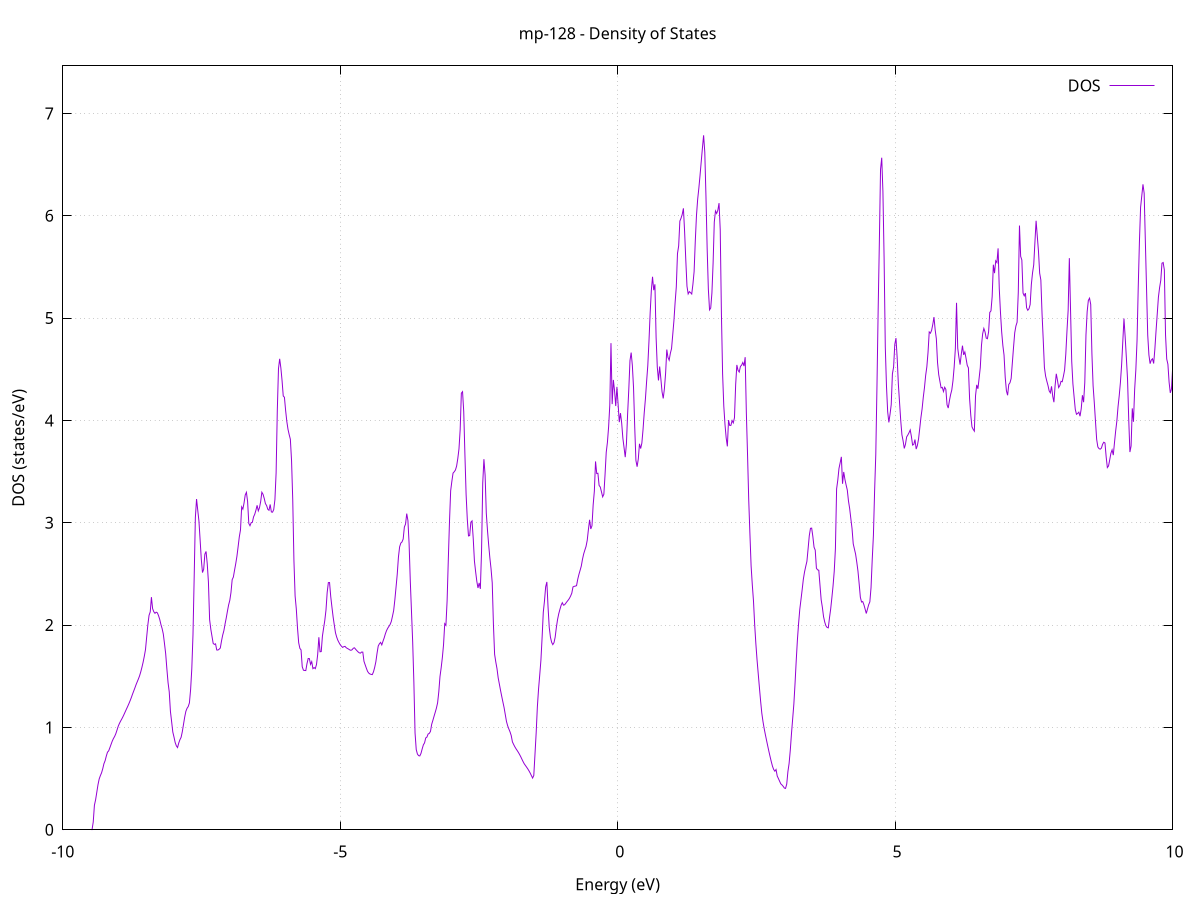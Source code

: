 set title 'mp-128 - Density of States'
set xlabel 'Energy (eV)'
set ylabel 'DOS (states/eV)'
set grid
set xrange [-10:10]
set yrange [0:7.465]
set xzeroaxis lt -1
set terminal png size 800,600
set output 'mp-128_dos_gnuplot.png'
plot '-' using 1:2 with lines title 'DOS'
-23.619200 0.000000
-23.597800 0.000000
-23.576400 0.000000
-23.555000 0.000000
-23.533600 0.000000
-23.512200 0.000000
-23.490800 0.000000
-23.469400 0.000000
-23.448000 0.000000
-23.426600 0.000000
-23.405200 0.000000
-23.383800 0.000000
-23.362400 0.000000
-23.341000 0.000000
-23.319600 0.000000
-23.298200 0.000000
-23.276800 0.000000
-23.255400 0.000000
-23.234000 0.000000
-23.212600 0.000000
-23.191200 0.000000
-23.169800 0.000000
-23.148400 0.000000
-23.127000 0.000000
-23.105600 0.000000
-23.084200 0.000000
-23.062800 0.000000
-23.041400 0.000000
-23.020000 0.000000
-22.998600 0.000000
-22.977200 0.000000
-22.955800 0.000000
-22.934400 0.000000
-22.913000 0.000000
-22.891600 0.000000
-22.870200 0.000000
-22.848800 0.000000
-22.827400 0.000000
-22.806000 0.000000
-22.784600 0.000000
-22.763200 0.000000
-22.741800 0.000000
-22.720400 0.000000
-22.699000 0.000000
-22.677600 0.000000
-22.656200 0.000000
-22.634800 0.000000
-22.613400 0.000000
-22.592000 0.000000
-22.570600 0.000000
-22.549200 0.000000
-22.527800 0.000000
-22.506400 0.000000
-22.485000 0.000000
-22.463600 0.000000
-22.442100 0.000000
-22.420700 0.000000
-22.399300 0.000000
-22.377900 0.000000
-22.356500 0.000000
-22.335100 0.000000
-22.313700 0.000000
-22.292300 0.000000
-22.270900 0.000000
-22.249500 0.000000
-22.228100 0.000000
-22.206700 0.000000
-22.185300 0.000000
-22.163900 0.000000
-22.142500 0.000000
-22.121100 0.000000
-22.099700 0.000000
-22.078300 0.000000
-22.056900 0.000000
-22.035500 0.000000
-22.014100 0.000000
-21.992700 0.000000
-21.971300 0.000000
-21.949900 0.000000
-21.928500 0.000000
-21.907100 0.000000
-21.885700 0.000000
-21.864300 0.000000
-21.842900 0.000000
-21.821500 0.000000
-21.800100 0.000000
-21.778700 0.000000
-21.757300 0.000000
-21.735900 0.000000
-21.714500 0.000000
-21.693100 0.000000
-21.671700 772.747300
-21.650300 175.035400
-21.628900 178.750100
-21.607500 150.218900
-21.586100 130.781100
-21.564700 285.942600
-21.543300 324.151100
-21.521900 216.958100
-21.500500 265.877500
-21.479100 305.743000
-21.457700 265.189000
-21.436300 198.779400
-21.414900 273.820800
-21.393500 329.579700
-21.372100 264.710100
-21.350700 0.000000
-21.329300 0.000000
-21.307900 0.000000
-21.286500 0.000000
-21.265100 0.000000
-21.243700 0.000000
-21.222200 0.000000
-21.200800 0.000000
-21.179400 0.000000
-21.158000 0.000000
-21.136600 0.000000
-21.115200 0.000000
-21.093800 0.000000
-21.072400 0.000000
-21.051000 0.000000
-21.029600 0.000000
-21.008200 0.000000
-20.986800 0.000000
-20.965400 0.000000
-20.944000 0.000000
-20.922600 0.000000
-20.901200 0.000000
-20.879800 0.000000
-20.858400 0.000000
-20.837000 0.000000
-20.815600 0.000000
-20.794200 0.000000
-20.772800 0.000000
-20.751400 0.000000
-20.730000 0.000000
-20.708600 0.000000
-20.687200 0.000000
-20.665800 0.000000
-20.644400 0.000000
-20.623000 0.000000
-20.601600 0.000000
-20.580200 0.000000
-20.558800 0.000000
-20.537400 0.000000
-20.516000 0.000000
-20.494600 0.000000
-20.473200 0.000000
-20.451800 0.000000
-20.430400 0.000000
-20.409000 0.000000
-20.387600 0.000000
-20.366200 0.000000
-20.344800 0.000000
-20.323400 0.000000
-20.302000 0.000000
-20.280600 0.000000
-20.259200 0.000000
-20.237800 0.000000
-20.216400 0.000000
-20.195000 0.000000
-20.173600 0.000000
-20.152200 0.000000
-20.130800 0.000000
-20.109400 0.000000
-20.088000 0.000000
-20.066600 0.000000
-20.045200 0.000000
-20.023800 0.000000
-20.002400 0.000000
-19.980900 0.000000
-19.959500 0.000000
-19.938100 0.000000
-19.916700 0.000000
-19.895300 0.000000
-19.873900 0.000000
-19.852500 0.000000
-19.831100 0.000000
-19.809700 0.000000
-19.788300 0.000000
-19.766900 0.000000
-19.745500 0.000000
-19.724100 0.000000
-19.702700 0.000000
-19.681300 0.000000
-19.659900 0.000000
-19.638500 0.000000
-19.617100 0.000000
-19.595700 0.000000
-19.574300 0.000000
-19.552900 0.000000
-19.531500 0.000000
-19.510100 0.000000
-19.488700 0.000000
-19.467300 0.000000
-19.445900 0.000000
-19.424500 0.000000
-19.403100 0.000000
-19.381700 0.000000
-19.360300 0.000000
-19.338900 0.000000
-19.317500 0.000000
-19.296100 0.000000
-19.274700 0.000000
-19.253300 0.000000
-19.231900 0.000000
-19.210500 0.000000
-19.189100 0.000000
-19.167700 0.000000
-19.146300 0.000000
-19.124900 0.000000
-19.103500 0.000000
-19.082100 0.000000
-19.060700 0.000000
-19.039300 0.000000
-19.017900 0.000000
-18.996500 0.000000
-18.975100 0.000000
-18.953700 0.000000
-18.932300 0.000000
-18.910900 0.000000
-18.889500 0.000000
-18.868100 0.000000
-18.846700 0.000000
-18.825300 0.000000
-18.803900 0.000000
-18.782500 0.000000
-18.761000 0.000000
-18.739600 0.000000
-18.718200 0.000000
-18.696800 0.000000
-18.675400 0.000000
-18.654000 0.000000
-18.632600 0.000000
-18.611200 0.000000
-18.589800 0.000000
-18.568400 0.000000
-18.547000 0.000000
-18.525600 0.000000
-18.504200 0.000000
-18.482800 0.000000
-18.461400 0.000000
-18.440000 0.000000
-18.418600 0.000000
-18.397200 0.000000
-18.375800 0.000000
-18.354400 0.000000
-18.333000 0.000000
-18.311600 0.000000
-18.290200 0.000000
-18.268800 0.000000
-18.247400 0.000000
-18.226000 0.000000
-18.204600 0.000000
-18.183200 0.000000
-18.161800 0.000000
-18.140400 0.000000
-18.119000 0.000000
-18.097600 0.000000
-18.076200 0.000000
-18.054800 0.000000
-18.033400 0.000000
-18.012000 0.000000
-17.990600 0.000000
-17.969200 0.000000
-17.947800 0.000000
-17.926400 0.000000
-17.905000 0.000000
-17.883600 0.000000
-17.862200 0.000000
-17.840800 0.000000
-17.819400 0.000000
-17.798000 0.000000
-17.776600 0.000000
-17.755200 0.000000
-17.733800 0.000000
-17.712400 0.000000
-17.691000 0.000000
-17.669600 0.000000
-17.648200 0.000000
-17.626800 0.000000
-17.605400 0.000000
-17.584000 0.000000
-17.562600 0.000000
-17.541200 0.000000
-17.519700 0.000000
-17.498300 0.000000
-17.476900 0.000000
-17.455500 0.000000
-17.434100 0.000000
-17.412700 0.000000
-17.391300 0.000000
-17.369900 0.000000
-17.348500 0.000000
-17.327100 0.000000
-17.305700 0.000000
-17.284300 0.000000
-17.262900 0.000000
-17.241500 0.000000
-17.220100 0.000000
-17.198700 0.000000
-17.177300 0.000000
-17.155900 0.000000
-17.134500 0.000000
-17.113100 0.000000
-17.091700 0.000000
-17.070300 0.000000
-17.048900 0.000000
-17.027500 0.000000
-17.006100 0.000000
-16.984700 0.000000
-16.963300 0.000000
-16.941900 0.000000
-16.920500 0.000000
-16.899100 0.000000
-16.877700 0.000000
-16.856300 0.000000
-16.834900 0.000000
-16.813500 0.000000
-16.792100 0.000000
-16.770700 0.000000
-16.749300 0.000000
-16.727900 0.000000
-16.706500 0.000000
-16.685100 0.000000
-16.663700 0.000000
-16.642300 0.000000
-16.620900 0.000000
-16.599500 0.000000
-16.578100 0.000000
-16.556700 0.000000
-16.535300 0.000000
-16.513900 0.000000
-16.492500 0.000000
-16.471100 0.000000
-16.449700 0.000000
-16.428300 0.000000
-16.406900 0.000000
-16.385500 0.000000
-16.364100 0.000000
-16.342700 0.000000
-16.321300 0.000000
-16.299900 0.000000
-16.278400 0.000000
-16.257000 0.000000
-16.235600 0.000000
-16.214200 0.000000
-16.192800 0.000000
-16.171400 0.000000
-16.150000 0.000000
-16.128600 0.000000
-16.107200 0.000000
-16.085800 0.000000
-16.064400 0.000000
-16.043000 0.000000
-16.021600 0.000000
-16.000200 0.000000
-15.978800 0.000000
-15.957400 0.000000
-15.936000 0.000000
-15.914600 0.000000
-15.893200 0.000000
-15.871800 0.000000
-15.850400 0.000000
-15.829000 0.000000
-15.807600 0.000000
-15.786200 0.000000
-15.764800 0.000000
-15.743400 0.000000
-15.722000 0.000000
-15.700600 0.000000
-15.679200 0.000000
-15.657800 0.000000
-15.636400 0.000000
-15.615000 0.000000
-15.593600 0.000000
-15.572200 0.000000
-15.550800 0.000000
-15.529400 0.000000
-15.508000 0.000000
-15.486600 0.000000
-15.465200 0.000000
-15.443800 0.000000
-15.422400 0.000000
-15.401000 0.000000
-15.379600 0.000000
-15.358200 0.000000
-15.336800 0.000000
-15.315400 0.000000
-15.294000 0.000000
-15.272600 0.000000
-15.251200 0.000000
-15.229800 0.000000
-15.208400 0.000000
-15.187000 0.000000
-15.165600 0.000000
-15.144200 0.000000
-15.122800 0.000000
-15.101400 0.000000
-15.080000 0.000000
-15.058500 0.000000
-15.037100 0.000000
-15.015700 0.000000
-14.994300 0.000000
-14.972900 0.000000
-14.951500 0.000000
-14.930100 0.000000
-14.908700 0.000000
-14.887300 0.000000
-14.865900 0.000000
-14.844500 0.000000
-14.823100 0.000000
-14.801700 0.000000
-14.780300 0.000000
-14.758900 0.000000
-14.737500 0.000000
-14.716100 0.000000
-14.694700 0.000000
-14.673300 0.000000
-14.651900 0.000000
-14.630500 0.000000
-14.609100 0.000000
-14.587700 0.000000
-14.566300 0.000000
-14.544900 0.000000
-14.523500 0.000000
-14.502100 0.000000
-14.480700 0.000000
-14.459300 0.000000
-14.437900 0.000000
-14.416500 0.000000
-14.395100 0.000000
-14.373700 0.000000
-14.352300 0.000000
-14.330900 0.000000
-14.309500 0.000000
-14.288100 0.000000
-14.266700 0.000000
-14.245300 0.000000
-14.223900 0.000000
-14.202500 0.000000
-14.181100 0.000000
-14.159700 0.000000
-14.138300 0.000000
-14.116900 0.000000
-14.095500 0.000000
-14.074100 0.000000
-14.052700 0.000000
-14.031300 0.000000
-14.009900 0.000000
-13.988500 0.000000
-13.967100 0.000000
-13.945700 0.000000
-13.924300 0.000000
-13.902900 0.000000
-13.881500 0.000000
-13.860100 0.000000
-13.838700 0.000000
-13.817200 0.000000
-13.795800 0.000000
-13.774400 0.000000
-13.753000 0.000000
-13.731600 0.000000
-13.710200 0.000000
-13.688800 0.000000
-13.667400 0.000000
-13.646000 0.000000
-13.624600 0.000000
-13.603200 0.000000
-13.581800 0.000000
-13.560400 0.000000
-13.539000 0.000000
-13.517600 0.000000
-13.496200 0.000000
-13.474800 0.000000
-13.453400 0.000000
-13.432000 0.000000
-13.410600 0.000000
-13.389200 0.000000
-13.367800 0.000000
-13.346400 0.000000
-13.325000 0.000000
-13.303600 0.000000
-13.282200 0.000000
-13.260800 0.000000
-13.239400 0.000000
-13.218000 0.000000
-13.196600 0.000000
-13.175200 0.000000
-13.153800 0.000000
-13.132400 0.000000
-13.111000 0.000000
-13.089600 0.000000
-13.068200 0.000000
-13.046800 0.000000
-13.025400 0.000000
-13.004000 0.000000
-12.982600 0.000000
-12.961200 0.000000
-12.939800 0.000000
-12.918400 0.000000
-12.897000 0.000000
-12.875600 0.000000
-12.854200 0.000000
-12.832800 0.000000
-12.811400 0.000000
-12.790000 0.000000
-12.768600 0.000000
-12.747200 0.000000
-12.725800 0.000000
-12.704400 0.000000
-12.683000 0.000000
-12.661600 0.000000
-12.640200 0.000000
-12.618800 0.000000
-12.597300 0.000000
-12.575900 0.000000
-12.554500 0.000000
-12.533100 0.000000
-12.511700 0.000000
-12.490300 0.000000
-12.468900 0.000000
-12.447500 0.000000
-12.426100 0.000000
-12.404700 0.000000
-12.383300 0.000000
-12.361900 0.000000
-12.340500 0.000000
-12.319100 0.000000
-12.297700 0.000000
-12.276300 0.000000
-12.254900 0.000000
-12.233500 0.000000
-12.212100 0.000000
-12.190700 0.000000
-12.169300 0.000000
-12.147900 0.000000
-12.126500 0.000000
-12.105100 0.000000
-12.083700 0.000000
-12.062300 0.000000
-12.040900 0.000000
-12.019500 0.000000
-11.998100 0.000000
-11.976700 0.000000
-11.955300 0.000000
-11.933900 0.000000
-11.912500 0.000000
-11.891100 0.000000
-11.869700 0.000000
-11.848300 0.000000
-11.826900 0.000000
-11.805500 0.000000
-11.784100 0.000000
-11.762700 0.000000
-11.741300 0.000000
-11.719900 0.000000
-11.698500 0.000000
-11.677100 0.000000
-11.655700 0.000000
-11.634300 0.000000
-11.612900 0.000000
-11.591500 0.000000
-11.570100 0.000000
-11.548700 0.000000
-11.527300 0.000000
-11.505900 0.000000
-11.484500 0.000000
-11.463100 0.000000
-11.441700 0.000000
-11.420300 0.000000
-11.398900 0.000000
-11.377500 0.000000
-11.356000 0.000000
-11.334600 0.000000
-11.313200 0.000000
-11.291800 0.000000
-11.270400 0.000000
-11.249000 0.000000
-11.227600 0.000000
-11.206200 0.000000
-11.184800 0.000000
-11.163400 0.000000
-11.142000 0.000000
-11.120600 0.000000
-11.099200 0.000000
-11.077800 0.000000
-11.056400 0.000000
-11.035000 0.000000
-11.013600 0.000000
-10.992200 0.000000
-10.970800 0.000000
-10.949400 0.000000
-10.928000 0.000000
-10.906600 0.000000
-10.885200 0.000000
-10.863800 0.000000
-10.842400 0.000000
-10.821000 0.000000
-10.799600 0.000000
-10.778200 0.000000
-10.756800 0.000000
-10.735400 0.000000
-10.714000 0.000000
-10.692600 0.000000
-10.671200 0.000000
-10.649800 0.000000
-10.628400 0.000000
-10.607000 0.000000
-10.585600 0.000000
-10.564200 0.000000
-10.542800 0.000000
-10.521400 0.000000
-10.500000 0.000000
-10.478600 0.000000
-10.457200 0.000000
-10.435800 0.000000
-10.414400 0.000000
-10.393000 0.000000
-10.371600 0.000000
-10.350200 0.000000
-10.328800 0.000000
-10.307400 0.000000
-10.286000 0.000000
-10.264600 0.000000
-10.243200 0.000000
-10.221800 0.000000
-10.200400 0.000000
-10.179000 0.000000
-10.157600 0.000000
-10.136200 0.000000
-10.114700 0.000000
-10.093300 0.000000
-10.071900 0.000000
-10.050500 0.000000
-10.029100 0.000000
-10.007700 0.000000
-9.986300 0.000000
-9.964900 0.000000
-9.943500 0.000000
-9.922100 0.000000
-9.900700 0.000000
-9.879300 0.000000
-9.857900 0.000000
-9.836500 0.000000
-9.815100 0.000000
-9.793700 0.000000
-9.772300 0.000000
-9.750900 0.000000
-9.729500 0.000000
-9.708100 0.000000
-9.686700 0.000000
-9.665300 0.000000
-9.643900 0.000000
-9.622500 0.000000
-9.601100 0.000000
-9.579700 0.000000
-9.558300 0.000000
-9.536900 0.000000
-9.515500 0.000000
-9.494100 0.000000
-9.472700 0.001800
-9.451300 0.075800
-9.429900 0.240300
-9.408500 0.293500
-9.387100 0.366700
-9.365700 0.440400
-9.344300 0.496300
-9.322900 0.528800
-9.301500 0.556100
-9.280100 0.596200
-9.258700 0.645600
-9.237300 0.675000
-9.215900 0.719800
-9.194500 0.758300
-9.173100 0.771100
-9.151700 0.801900
-9.130300 0.834100
-9.108900 0.865900
-9.087500 0.891300
-9.066100 0.911700
-9.044700 0.938400
-9.023300 0.973200
-9.001900 1.010500
-8.980500 1.037900
-8.959100 1.061300
-8.937700 1.081800
-8.916300 1.104400
-8.894800 1.129100
-8.873400 1.154900
-8.852000 1.180300
-8.830600 1.205300
-8.809200 1.231700
-8.787800 1.259900
-8.766400 1.289500
-8.745000 1.322600
-8.723600 1.353200
-8.702200 1.383900
-8.680800 1.416100
-8.659400 1.444900
-8.638000 1.472900
-8.616600 1.503700
-8.595200 1.542500
-8.573800 1.587600
-8.552400 1.637400
-8.531000 1.695500
-8.509600 1.760600
-8.488200 1.884300
-8.466800 2.003800
-8.445400 2.095800
-8.424000 2.129100
-8.402600 2.273300
-8.381200 2.160800
-8.359800 2.130600
-8.338400 2.115100
-8.317000 2.126400
-8.295600 2.120300
-8.274200 2.092300
-8.252800 2.055200
-8.231400 2.005600
-8.210000 1.966300
-8.188600 1.913200
-8.167200 1.819500
-8.145800 1.721100
-8.124400 1.573300
-8.103000 1.438800
-8.081600 1.347900
-8.060200 1.156900
-8.038800 1.057500
-8.017400 0.955400
-7.996000 0.906600
-7.974600 0.852500
-7.953200 0.820000
-7.931800 0.803500
-7.910400 0.847500
-7.889000 0.879900
-7.867600 0.903300
-7.846200 0.957800
-7.824800 1.028600
-7.803400 1.100200
-7.782000 1.157200
-7.760600 1.187000
-7.739200 1.204400
-7.717800 1.240600
-7.696400 1.369700
-7.675000 1.574400
-7.653500 1.905600
-7.632100 2.467600
-7.610700 3.051300
-7.589300 3.232000
-7.567900 3.123600
-7.546500 3.017700
-7.525100 2.833600
-7.503700 2.642600
-7.482300 2.513500
-7.460900 2.545800
-7.439500 2.693700
-7.418100 2.719800
-7.396700 2.600100
-7.375300 2.421300
-7.353900 2.054300
-7.332500 1.960800
-7.311100 1.890900
-7.289700 1.821300
-7.268300 1.811500
-7.246900 1.816900
-7.225500 1.757000
-7.204100 1.756200
-7.182700 1.764100
-7.161300 1.775900
-7.139900 1.844000
-7.118500 1.901700
-7.097100 1.945100
-7.075700 2.010600
-7.054300 2.069300
-7.032900 2.135500
-7.011500 2.197000
-6.990100 2.242100
-6.968700 2.319500
-6.947300 2.444100
-6.925900 2.469300
-6.904500 2.536700
-6.883100 2.600000
-6.861700 2.672600
-6.840300 2.765400
-6.818900 2.862000
-6.797500 2.930000
-6.776100 3.155400
-6.754700 3.133300
-6.733300 3.193800
-6.711900 3.272100
-6.690500 3.297800
-6.669100 3.206500
-6.647700 2.993100
-6.626300 2.971400
-6.604900 3.000800
-6.583500 3.004800
-6.562100 3.057500
-6.540700 3.082900
-6.519300 3.122800
-6.497900 3.171000
-6.476500 3.116600
-6.455100 3.147100
-6.433600 3.207900
-6.412200 3.298400
-6.390800 3.278200
-6.369400 3.237900
-6.348000 3.187500
-6.326600 3.168200
-6.305200 3.131700
-6.283800 3.122000
-6.262400 3.179100
-6.241000 3.105800
-6.219600 3.103700
-6.198200 3.129200
-6.176800 3.227100
-6.155400 3.487600
-6.134000 4.096200
-6.112600 4.506800
-6.091200 4.602200
-6.069800 4.513200
-6.048400 4.390800
-6.027000 4.239600
-6.005600 4.226600
-5.984200 4.098700
-5.962800 3.991400
-5.941400 3.914400
-5.920000 3.861500
-5.898600 3.816300
-5.877200 3.607500
-5.855800 3.227800
-5.834400 2.632500
-5.813000 2.284300
-5.791600 2.158600
-5.770200 1.975200
-5.748800 1.828100
-5.727400 1.773100
-5.706000 1.757700
-5.684600 1.593500
-5.663200 1.559600
-5.641800 1.556800
-5.620400 1.555800
-5.599000 1.623600
-5.577600 1.673600
-5.556200 1.673100
-5.534800 1.616200
-5.513400 1.643000
-5.492000 1.574700
-5.470600 1.585000
-5.449200 1.574600
-5.427800 1.614500
-5.406400 1.711500
-5.385000 1.881700
-5.363600 1.739500
-5.342200 1.741300
-5.320800 1.892200
-5.299400 1.970700
-5.278000 2.045400
-5.256600 2.146400
-5.235200 2.318200
-5.213800 2.415400
-5.192300 2.416200
-5.170900 2.278600
-5.149500 2.176800
-5.128100 2.080900
-5.106700 2.000700
-5.085300 1.924900
-5.063900 1.883400
-5.042500 1.851400
-5.021100 1.828700
-4.999700 1.808100
-4.978300 1.794100
-4.956900 1.782500
-4.935500 1.789000
-4.914100 1.792300
-4.892700 1.779600
-4.871300 1.771800
-4.849900 1.765900
-4.828500 1.757800
-4.807100 1.753700
-4.785700 1.759400
-4.764300 1.774300
-4.742900 1.778100
-4.721500 1.763700
-4.700100 1.750700
-4.678700 1.738600
-4.657300 1.729200
-4.635900 1.726100
-4.614500 1.736800
-4.593100 1.736300
-4.571700 1.646100
-4.550300 1.611800
-4.528900 1.578900
-4.507500 1.548200
-4.486100 1.531400
-4.464700 1.522500
-4.443300 1.518600
-4.421900 1.516300
-4.400500 1.543200
-4.379100 1.586400
-4.357700 1.641600
-4.336300 1.724800
-4.314900 1.795800
-4.293500 1.817800
-4.272100 1.831100
-4.250700 1.806800
-4.229300 1.842400
-4.207900 1.874900
-4.186500 1.914700
-4.165100 1.946400
-4.143700 1.969700
-4.122300 1.987800
-4.100900 2.006200
-4.079500 2.035500
-4.058100 2.087200
-4.036700 2.142700
-4.015300 2.247500
-3.993900 2.370400
-3.972400 2.496600
-3.951000 2.663300
-3.929600 2.764200
-3.908200 2.801400
-3.886800 2.812300
-3.865400 2.841000
-3.844000 2.957800
-3.822600 2.987900
-3.801200 3.089500
-3.779800 3.022000
-3.758400 2.793400
-3.737000 2.428900
-3.715600 2.133800
-3.694200 1.836300
-3.672800 1.445800
-3.651400 0.946300
-3.630000 0.783900
-3.608600 0.739800
-3.587200 0.724500
-3.565800 0.721600
-3.544400 0.746400
-3.523000 0.789900
-3.501600 0.829600
-3.480200 0.849100
-3.458800 0.897500
-3.437400 0.905700
-3.416000 0.935800
-3.394600 0.941900
-3.373200 0.961600
-3.351800 1.030000
-3.330400 1.068600
-3.309000 1.108900
-3.287600 1.148200
-3.266200 1.188900
-3.244800 1.241300
-3.223400 1.347100
-3.202000 1.497000
-3.180600 1.582700
-3.159200 1.683100
-3.137800 1.808600
-3.116400 2.014100
-3.095000 1.998300
-3.073600 2.237200
-3.052200 2.633500
-3.030800 3.009200
-3.009400 3.313500
-2.988000 3.405100
-2.966600 3.485100
-2.945200 3.498400
-2.923800 3.515300
-2.902400 3.554100
-2.881000 3.627500
-2.859600 3.722400
-2.838200 3.909900
-2.816800 4.266400
-2.795400 4.281100
-2.774000 4.087300
-2.752600 3.665400
-2.731100 3.276600
-2.709700 3.033400
-2.688300 2.871700
-2.666900 2.874800
-2.645500 3.005700
-2.624100 3.018600
-2.602700 2.845900
-2.581300 2.626500
-2.559900 2.523600
-2.538500 2.429200
-2.517100 2.362800
-2.495700 2.412200
-2.474300 2.354200
-2.452900 2.723900
-2.431500 3.387200
-2.410100 3.621500
-2.388700 3.465200
-2.367300 3.094500
-2.345900 2.925700
-2.324500 2.785400
-2.303100 2.657400
-2.281700 2.550700
-2.260300 2.413000
-2.238900 2.008900
-2.217500 1.714800
-2.196100 1.639600
-2.174700 1.575400
-2.153300 1.485700
-2.131900 1.423800
-2.110500 1.362000
-2.089100 1.303600
-2.067700 1.247700
-2.046300 1.192700
-2.024900 1.125200
-2.003500 1.057900
-1.982100 1.016000
-1.960700 0.984700
-1.939300 0.956600
-1.917900 0.920600
-1.896500 0.859000
-1.875100 0.834500
-1.853700 0.811800
-1.832300 0.792300
-1.810900 0.774800
-1.789500 0.756500
-1.768100 0.736300
-1.746700 0.714100
-1.725300 0.689800
-1.703900 0.665600
-1.682500 0.644000
-1.661100 0.627700
-1.639700 0.611100
-1.618300 0.593900
-1.596900 0.574800
-1.575500 0.553300
-1.554100 0.529100
-1.532700 0.505400
-1.511300 0.530800
-1.489800 0.737800
-1.468400 0.948200
-1.447000 1.200100
-1.425600 1.374800
-1.404200 1.512400
-1.382800 1.657400
-1.361400 1.879400
-1.340000 2.125600
-1.318600 2.236500
-1.297200 2.374400
-1.275800 2.421900
-1.254400 2.177600
-1.233000 1.979000
-1.211600 1.883400
-1.190200 1.833000
-1.168800 1.809400
-1.147400 1.828100
-1.126000 1.882300
-1.104600 1.977400
-1.083200 2.053700
-1.061800 2.110600
-1.040400 2.153700
-1.019000 2.193600
-0.997600 2.219000
-0.976200 2.195000
-0.954800 2.199200
-0.933400 2.214800
-0.912000 2.230200
-0.890600 2.244700
-0.869200 2.261500
-0.847800 2.284300
-0.826400 2.311800
-0.805000 2.372700
-0.783600 2.378900
-0.762200 2.381300
-0.740800 2.385500
-0.719400 2.447600
-0.698000 2.495100
-0.676600 2.535400
-0.655200 2.576800
-0.633800 2.643100
-0.612400 2.695200
-0.591000 2.733300
-0.569600 2.769000
-0.548200 2.828800
-0.526800 2.934700
-0.505400 3.029100
-0.484000 2.939300
-0.462600 2.970800
-0.441200 3.174900
-0.419800 3.309500
-0.398400 3.599500
-0.377000 3.481300
-0.355600 3.483900
-0.334200 3.365200
-0.312800 3.348900
-0.291400 3.302300
-0.269900 3.253500
-0.248500 3.278800
-0.227100 3.469700
-0.205700 3.688700
-0.184300 3.785800
-0.162900 3.937000
-0.141500 4.149000
-0.120100 4.755500
-0.098700 4.159600
-0.077300 4.396400
-0.055900 4.291300
-0.034500 4.141000
-0.013100 4.328500
0.008300 4.157600
0.029700 3.983300
0.051100 4.071700
0.072500 3.975800
0.093900 3.827300
0.115300 3.735500
0.136700 3.641400
0.158100 3.769900
0.179500 4.060600
0.200900 4.303800
0.222300 4.585300
0.243700 4.662900
0.265100 4.537100
0.286500 4.319100
0.307900 3.934200
0.329300 3.609600
0.350700 3.548000
0.372100 3.623400
0.393500 3.771800
0.414900 3.725400
0.436300 3.778900
0.457700 3.911300
0.479100 4.074500
0.500500 4.210600
0.521900 4.380100
0.543300 4.536200
0.564700 4.775900
0.586100 5.051000
0.607500 5.272800
0.628900 5.403700
0.650300 5.273200
0.671700 5.330500
0.693100 4.811400
0.714500 4.521800
0.735900 4.390900
0.757300 4.527400
0.778700 4.407800
0.800100 4.280600
0.821500 4.215200
0.842900 4.311200
0.864300 4.460700
0.885700 4.692900
0.907100 4.615500
0.928500 4.588800
0.949900 4.656000
0.971400 4.702200
0.992800 4.837300
1.014200 4.973700
1.035600 5.151700
1.057000 5.304300
1.078400 5.630900
1.099800 5.705800
1.121200 5.948000
1.142600 5.976900
1.164000 6.014100
1.185400 6.072800
1.206800 5.845800
1.228200 5.567100
1.249600 5.311900
1.271000 5.236500
1.292400 5.258700
1.313800 5.248700
1.335200 5.235600
1.356600 5.330600
1.378000 5.454200
1.399400 5.752800
1.420800 6.003500
1.442200 6.161300
1.463600 6.270400
1.485000 6.395100
1.506400 6.529200
1.527800 6.661500
1.549200 6.786500
1.570600 6.620400
1.592000 6.183800
1.613400 5.677600
1.634800 5.282800
1.656200 5.080600
1.677600 5.099200
1.699000 5.245600
1.720400 5.538400
1.741800 5.939600
1.763200 6.047300
1.784600 6.022700
1.806000 6.055200
1.827400 6.123800
1.848800 5.864300
1.870200 5.043900
1.891600 4.454800
1.913000 4.141000
1.934400 3.962400
1.955800 3.831000
1.977200 3.746700
1.998600 4.003500
2.020000 3.950900
2.041400 3.952000
2.062800 3.998800
2.084200 3.976300
2.105600 4.026500
2.127000 4.351000
2.148400 4.542600
2.169800 4.489500
2.191300 4.473000
2.212700 4.527900
2.234100 4.540400
2.255500 4.566400
2.276900 4.531700
2.298300 4.618300
2.319700 4.072900
2.341100 3.665300
2.362500 3.222200
2.383900 2.892100
2.405300 2.578800
2.426700 2.395300
2.448100 2.236800
2.469500 2.006100
2.490900 1.818900
2.512300 1.660900
2.533700 1.525000
2.555100 1.389100
2.576500 1.258400
2.597900 1.140400
2.619300 1.058100
2.640700 0.989600
2.662100 0.930500
2.683500 0.874400
2.704900 0.818900
2.726300 0.765300
2.747700 0.714100
2.769100 0.665500
2.790500 0.621100
2.811900 0.589300
2.833300 0.572500
2.854700 0.588800
2.876100 0.525200
2.897500 0.500700
2.918900 0.474300
2.940300 0.449200
2.961700 0.438100
2.983100 0.424700
3.004500 0.407700
3.025900 0.404100
3.047300 0.446200
3.068700 0.568700
3.090100 0.648100
3.111500 0.777200
3.132900 0.938800
3.154300 1.083800
3.175700 1.227300
3.197100 1.429000
3.218500 1.652500
3.239900 1.856800
3.261300 2.016400
3.282700 2.154900
3.304100 2.249100
3.325500 2.346300
3.346900 2.448300
3.368300 2.519500
3.389700 2.573100
3.411100 2.623100
3.432600 2.747000
3.454000 2.873900
3.475400 2.946100
3.496800 2.947900
3.518200 2.865300
3.539600 2.761700
3.561000 2.733000
3.582400 2.555400
3.603800 2.540100
3.625200 2.536100
3.646600 2.391100
3.668000 2.248100
3.689400 2.174500
3.710800 2.083000
3.732200 2.030000
3.753600 1.993700
3.775000 1.977200
3.796400 1.973200
3.817800 2.070500
3.839200 2.156400
3.860600 2.266200
3.882000 2.382000
3.903400 2.525000
3.924800 2.747300
3.946200 3.331100
3.967600 3.416700
3.989000 3.531000
4.010400 3.586800
4.031800 3.644300
4.053200 3.381300
4.074600 3.496600
4.096000 3.424500
4.117400 3.370100
4.138800 3.320200
4.160200 3.213300
4.181600 3.138800
4.203000 3.039900
4.224400 2.943700
4.245800 2.794800
4.267200 2.743700
4.288600 2.693500
4.310000 2.614700
4.331400 2.527100
4.352800 2.403600
4.374200 2.272700
4.395600 2.225700
4.417000 2.230300
4.438400 2.199000
4.459800 2.157300
4.481200 2.113800
4.502600 2.156100
4.524000 2.199100
4.545400 2.227100
4.566800 2.366900
4.588200 2.638300
4.609600 2.875300
4.631000 3.307200
4.652400 3.667300
4.673900 4.342000
4.695300 5.083500
4.716700 5.741700
4.738100 6.453400
4.759500 6.567400
4.780900 6.238500
4.802300 5.585300
4.823700 4.718700
4.845100 4.335600
4.866500 4.086800
4.887900 3.981100
4.909300 4.061400
4.930700 4.154800
4.952100 4.455900
4.973500 4.522500
4.994900 4.743900
5.016300 4.804700
5.037700 4.612200
5.059100 4.356100
5.080500 4.177400
5.101900 3.999800
5.123300 3.860200
5.144700 3.800500
5.166100 3.726600
5.187500 3.767500
5.208900 3.839300
5.230300 3.858000
5.251700 3.880600
5.273100 3.907200
5.294500 3.842400
5.315900 3.759300
5.337300 3.765900
5.358700 3.813500
5.380100 3.720300
5.401500 3.754400
5.422900 3.817800
5.444300 3.920300
5.465700 4.027600
5.487100 4.112700
5.508500 4.226900
5.529900 4.321200
5.551300 4.440100
5.572700 4.524500
5.594100 4.666700
5.615500 4.865000
5.636900 4.852600
5.658300 4.880000
5.679700 4.938000
5.701100 5.010100
5.722500 4.886000
5.743900 4.798000
5.765300 4.565500
5.786700 4.447400
5.808100 4.382100
5.829500 4.318300
5.850900 4.323200
5.872300 4.282500
5.893800 4.324500
5.915200 4.303400
5.936600 4.153200
5.958000 4.121000
5.979400 4.192600
6.000800 4.252300
6.022200 4.297900
6.043600 4.388200
6.065000 4.521700
6.086400 4.700700
6.107800 5.149300
6.129200 4.705900
6.150600 4.617100
6.172000 4.545500
6.193400 4.647400
6.214800 4.731100
6.236200 4.640900
6.257600 4.669300
6.279000 4.607800
6.300400 4.538700
6.321800 4.513900
6.343200 4.212100
6.364600 4.049500
6.386000 3.937400
6.407400 3.913500
6.428800 3.895700
6.450200 4.242000
6.471600 4.347700
6.493000 4.309400
6.514400 4.410600
6.535800 4.516800
6.557200 4.733800
6.578600 4.847300
6.600000 4.899200
6.621400 4.865300
6.642800 4.804900
6.664200 4.799000
6.685600 4.865900
6.707000 5.055900
6.728400 5.070800
6.749800 5.209600
6.771200 5.521900
6.792600 5.439600
6.814000 5.560100
6.835400 5.542400
6.856800 5.681800
6.878200 5.285900
6.899600 5.055900
6.921000 4.866300
6.942400 4.733700
6.963800 4.639100
6.985200 4.421500
7.006600 4.290400
7.028000 4.246200
7.049400 4.352200
7.070800 4.368000
7.092200 4.410100
7.113600 4.562400
7.135100 4.715400
7.156500 4.856800
7.177900 4.923200
7.199300 4.959600
7.220700 5.251900
7.242100 5.904800
7.263500 5.603600
7.284900 5.568000
7.306300 5.244900
7.327700 5.217900
7.349100 5.244600
7.370500 5.100900
7.391900 5.076700
7.413300 5.090900
7.434700 5.133300
7.456100 5.329000
7.477500 5.442100
7.498900 5.520500
7.520300 5.739900
7.541700 5.951200
7.563100 5.799800
7.584500 5.654400
7.605900 5.439600
7.627300 5.373100
7.648700 5.043900
7.670100 4.790800
7.691500 4.517900
7.712900 4.434100
7.734300 4.385600
7.755700 4.342500
7.777100 4.289200
7.798500 4.269800
7.819900 4.333300
7.841300 4.237500
7.862700 4.178300
7.884100 4.340800
7.905500 4.456100
7.926900 4.392000
7.948300 4.321400
7.969700 4.341000
7.991100 4.382700
8.012500 4.378300
8.033900 4.431800
8.055300 4.492600
8.076700 4.647200
8.098100 4.873400
8.119500 5.079200
8.140900 5.585800
8.162300 5.083800
8.183700 4.577500
8.205100 4.357900
8.226500 4.230900
8.247900 4.107800
8.269300 4.060400
8.290700 4.068300
8.312100 4.081000
8.333500 4.041400
8.355000 4.114400
8.376400 4.246400
8.397800 4.178300
8.419200 4.370300
8.440600 4.836400
8.462000 5.063100
8.483400 5.173300
8.504800 5.194800
8.526200 5.134200
8.547600 4.652700
8.569000 4.339600
8.590400 4.174400
8.611800 3.993300
8.633200 3.814500
8.654600 3.741200
8.676000 3.724600
8.697400 3.719200
8.718800 3.729600
8.740200 3.767300
8.761600 3.787200
8.783000 3.779800
8.804400 3.645000
8.825800 3.539700
8.847200 3.555100
8.868600 3.615500
8.890000 3.679600
8.911400 3.712500
8.932800 3.661300
8.954200 3.781700
8.975600 3.896600
8.997000 3.993700
9.018400 4.133300
9.039800 4.242200
9.061200 4.370500
9.082600 4.541100
9.104000 4.768300
9.125400 4.995400
9.146800 4.817000
9.168200 4.616500
9.189600 4.403800
9.211000 4.013500
9.232400 3.691200
9.253800 3.750400
9.275200 4.118000
9.296600 3.987200
9.318000 4.303900
9.339400 4.494700
9.360800 4.779100
9.382200 5.293900
9.403600 5.741400
9.425000 6.082400
9.446400 6.194800
9.467800 6.307400
9.489200 6.220500
9.510600 5.755300
9.532000 5.292100
9.553400 4.835000
9.574800 4.641000
9.596300 4.555000
9.617700 4.590300
9.639100 4.602600
9.660500 4.556600
9.681900 4.695300
9.703300 4.874200
9.724700 5.037400
9.746100 5.204600
9.767500 5.298400
9.788900 5.369900
9.810300 5.536800
9.831700 5.543400
9.853100 5.471200
9.874500 4.836000
9.895900 4.600100
9.917300 4.549200
9.938700 4.374200
9.960100 4.269600
9.981500 4.306300
10.002900 4.516500
10.024300 5.020400
10.045700 5.328600
10.067100 4.990500
10.088500 4.487500
10.109900 4.405300
10.131300 4.477900
10.152700 4.564900
10.174100 4.584200
10.195500 4.481600
10.216900 4.118400
10.238300 3.971100
10.259700 3.975700
10.281100 3.894800
10.302500 3.757100
10.323900 3.668300
10.345300 3.670200
10.366700 3.442600
10.388100 3.435600
10.409500 3.614900
10.430900 3.435100
10.452300 3.473700
10.473700 3.549700
10.495100 3.646700
10.516500 3.778200
10.537900 3.844100
10.559300 3.814900
10.580700 3.782600
10.602100 3.734700
10.623500 3.731800
10.644900 3.693500
10.666300 3.567800
10.687700 3.404200
10.709100 3.382300
10.730500 3.438000
10.751900 3.472200
10.773300 3.574000
10.794700 3.655100
10.816100 3.663600
10.837600 3.522600
10.859000 3.374500
10.880400 3.269900
10.901800 3.029200
10.923200 3.140500
10.944600 3.110800
10.966000 3.175300
10.987400 3.300300
11.008800 3.491600
11.030200 3.617700
11.051600 3.706800
11.073000 3.735400
11.094400 3.862900
11.115800 4.055100
11.137200 4.346000
11.158600 4.573100
11.180000 4.728900
11.201400 4.843300
11.222800 4.801000
11.244200 4.964000
11.265600 5.243400
11.287000 5.395400
11.308400 4.945500
11.329800 4.771500
11.351200 4.449800
11.372600 4.007200
11.394000 3.786000
11.415400 3.582800
11.436800 3.422300
11.458200 3.527100
11.479600 3.799800
11.501000 3.874700
11.522400 3.981500
11.543800 4.311100
11.565200 4.728700
11.586600 5.287100
11.608000 5.661200
11.629400 5.996000
11.650800 5.922300
11.672200 5.583600
11.693600 5.154900
11.715000 4.918400
11.736400 4.900700
11.757800 4.916100
11.779200 4.373700
11.800600 4.161800
11.822000 4.100600
11.843400 4.127700
11.864800 4.039800
11.886200 4.120600
11.907600 4.325900
11.929000 4.289300
11.950400 4.368800
11.971800 4.316200
11.993200 4.298400
12.014600 4.420400
12.036000 4.583300
12.057500 4.487300
12.078900 4.578100
12.100300 4.680100
12.121700 4.685700
12.143100 4.686900
12.164500 4.686000
12.185900 4.755200
12.207300 4.846000
12.228700 4.746100
12.250100 4.724900
12.271500 4.572500
12.292900 4.415100
12.314300 4.303600
12.335700 4.199700
12.357100 4.008400
12.378500 3.808500
12.399900 3.765000
12.421300 3.809000
12.442700 3.862400
12.464100 3.927900
12.485500 3.997000
12.506900 4.046300
12.528300 4.141500
12.549700 4.217500
12.571100 4.297300
12.592500 4.393800
12.613900 4.471700
12.635300 4.599400
12.656700 4.799200
12.678100 5.042100
12.699500 5.274000
12.720900 5.500800
12.742300 5.784300
12.763700 5.727200
12.785100 5.796000
12.806500 5.810500
12.827900 5.637900
12.849300 5.418300
12.870700 5.227700
12.892100 5.103800
12.913500 4.998500
12.934900 4.910800
12.956300 4.840900
12.977700 4.844100
12.999100 4.745500
13.020500 4.732700
13.041900 4.784600
13.063300 4.868900
13.084700 4.921600
13.106100 4.912900
13.127500 5.119200
13.148900 5.155200
13.170300 5.004300
13.191700 5.057800
13.213100 5.202800
13.234500 5.560400
13.255900 5.994400
13.277300 6.290300
13.298800 6.196400
13.320200 6.058100
13.341600 5.694300
13.363000 5.696300
13.384400 5.378400
13.405800 5.402400
13.427200 5.467800
13.448600 5.398500
13.470000 5.532500
13.491400 5.445800
13.512800 5.090600
13.534200 5.034200
13.555600 5.225000
13.577000 5.415600
13.598400 5.187600
13.619800 5.329300
13.641200 5.540000
13.662600 5.828800
13.684000 6.031600
13.705400 6.165600
13.726800 6.233400
13.748200 6.130800
13.769600 5.996800
13.791000 5.842100
13.812400 5.646200
13.833800 5.817200
13.855200 5.708400
13.876600 5.635100
13.898000 5.692400
13.919400 5.588700
13.940800 5.363000
13.962200 5.255900
13.983600 5.314100
14.005000 5.444500
14.026400 5.149800
14.047800 4.906800
14.069200 4.935700
14.090600 5.045700
14.112000 5.141100
14.133400 5.232500
14.154800 5.289600
14.176200 5.339700
14.197600 5.361400
14.219000 5.385600
14.240400 5.450800
14.261800 5.612300
14.283200 5.753800
14.304600 5.790800
14.326000 5.726200
14.347400 5.731900
14.368800 5.577200
14.390200 5.328200
14.411600 5.225300
14.433000 5.164300
14.454400 5.121200
14.475800 5.198200
14.497200 5.216700
14.518700 5.185800
14.540100 5.110600
14.561500 5.131900
14.582900 5.155300
14.604300 5.126100
14.625700 5.097100
14.647100 4.908200
14.668500 4.803900
14.689900 4.845600
14.711300 4.930200
14.732700 4.983700
14.754100 5.083400
14.775500 5.275600
14.796900 5.585400
14.818300 5.930200
14.839700 6.319800
14.861100 6.386600
14.882500 6.320800
14.903900 6.318900
14.925300 5.879500
14.946700 5.615800
14.968100 5.385500
14.989500 5.215000
15.010900 4.950200
15.032300 4.682500
15.053700 4.711200
15.075100 4.507600
15.096500 4.444000
15.117900 4.434500
15.139300 4.481800
15.160700 4.560300
15.182100 4.647200
15.203500 4.710000
15.224900 4.827200
15.246300 4.749000
15.267700 4.563900
15.289100 4.406900
15.310500 4.310200
15.331900 4.278100
15.353300 4.349600
15.374700 4.253500
15.396100 4.124400
15.417500 4.037800
15.438900 3.942800
15.460300 3.978400
15.481700 4.053700
15.503100 4.217000
15.524500 4.376800
15.545900 4.664200
15.567300 4.572900
15.588700 4.518600
15.610100 4.342900
15.631500 4.157000
15.652900 3.884200
15.674300 3.604400
15.695700 3.306900
15.717100 2.975400
15.738500 2.622000
15.760000 2.301200
15.781400 2.105800
15.802800 1.908400
15.824200 1.689300
15.845600 1.502400
15.867000 1.341300
15.888400 1.191500
15.909800 1.046400
15.931200 0.897000
15.952600 0.927500
15.974000 0.597300
15.995400 0.534100
16.016800 0.473100
16.038200 0.432900
16.059600 0.402500
16.081000 0.385000
16.102400 0.368800
16.123800 0.353100
16.145200 0.350700
16.166600 0.344600
16.188000 0.328700
16.209400 0.258500
16.230800 0.253900
16.252200 0.249600
16.273600 0.248000
16.295000 0.250900
16.316400 0.250000
16.337800 0.247200
16.359200 0.244400
16.380600 0.239900
16.402000 0.232300
16.423400 0.221700
16.444800 0.207900
16.466200 0.191000
16.487600 0.180700
16.509000 0.169900
16.530400 0.158200
16.551800 0.146500
16.573200 0.095200
16.594600 0.094600
16.616000 0.094700
16.637400 0.093000
16.658800 0.090800
16.680200 0.088400
16.701600 0.085700
16.723000 0.082900
16.744400 0.079900
16.765800 0.076600
16.787200 0.073200
16.808600 0.069600
16.830000 0.065800
16.851400 0.061800
16.872800 0.057600
16.894200 0.025300
16.915600 0.022300
16.937000 0.019400
16.958400 0.016800
16.979800 0.014300
17.001300 0.012000
17.022700 0.010000
17.044100 0.008100
17.065500 0.006400
17.086900 0.004900
17.108300 0.003600
17.129700 0.002500
17.151100 0.001600
17.172500 0.000900
17.193900 0.000400
17.215300 0.000100
17.236700 0.000000
17.258100 0.000000
17.279500 0.000000
17.300900 0.000000
17.322300 0.000000
17.343700 0.000000
17.365100 0.000000
17.386500 0.000000
17.407900 0.000000
17.429300 0.000000
17.450700 0.000000
17.472100 0.000000
17.493500 0.000000
17.514900 0.000000
17.536300 0.000000
17.557700 0.000000
17.579100 0.000000
17.600500 0.000000
17.621900 0.000000
17.643300 0.000000
17.664700 0.000000
17.686100 0.000000
17.707500 0.000000
17.728900 0.000000
17.750300 0.000000
17.771700 0.000000
17.793100 0.000000
17.814500 0.000000
17.835900 0.000000
17.857300 0.000000
17.878700 0.000000
17.900100 0.000000
17.921500 0.000000
17.942900 0.000000
17.964300 0.000000
17.985700 0.000000
18.007100 0.000000
18.028500 0.000000
18.049900 0.000000
18.071300 0.000000
18.092700 0.000000
18.114100 0.000000
18.135500 0.000000
18.156900 0.000000
18.178300 0.000000
18.199700 0.000000
18.221200 0.000000
18.242600 0.000000
18.264000 0.000000
18.285400 0.000000
18.306800 0.000000
18.328200 0.000000
18.349600 0.000000
18.371000 0.000000
18.392400 0.000000
18.413800 0.000000
18.435200 0.000000
18.456600 0.000000
18.478000 0.000000
18.499400 0.000000
18.520800 0.000000
18.542200 0.000000
18.563600 0.000000
18.585000 0.000000
18.606400 0.000000
18.627800 0.000000
18.649200 0.000000
18.670600 0.000000
18.692000 0.000000
18.713400 0.000000
18.734800 0.000000
18.756200 0.000000
18.777600 0.000000
18.799000 0.000000
18.820400 0.000000
18.841800 0.000000
18.863200 0.000000
18.884600 0.000000
18.906000 0.000000
18.927400 0.000000
18.948800 0.000000
18.970200 0.000000
18.991600 0.000000
19.013000 0.000000
19.034400 0.000000
19.055800 0.000000
19.077200 0.000000
19.098600 0.000000
19.120000 0.000000
19.141400 0.000000
19.162800 0.000000
19.184200 0.000000
e
